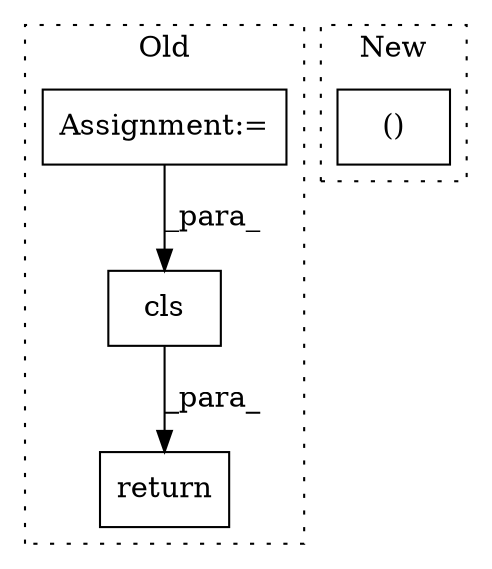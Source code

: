 digraph G {
subgraph cluster0 {
1 [label="cls" a="32" s="1536,1565" l="4,1" shape="box"];
3 [label="return" a="41" s="1529" l="7" shape="box"];
4 [label="Assignment:=" a="7" s="1486" l="1" shape="box"];
label = "Old";
style="dotted";
}
subgraph cluster1 {
2 [label="()" a="106" s="2472" l="37" shape="box"];
label = "New";
style="dotted";
}
1 -> 3 [label="_para_"];
4 -> 1 [label="_para_"];
}